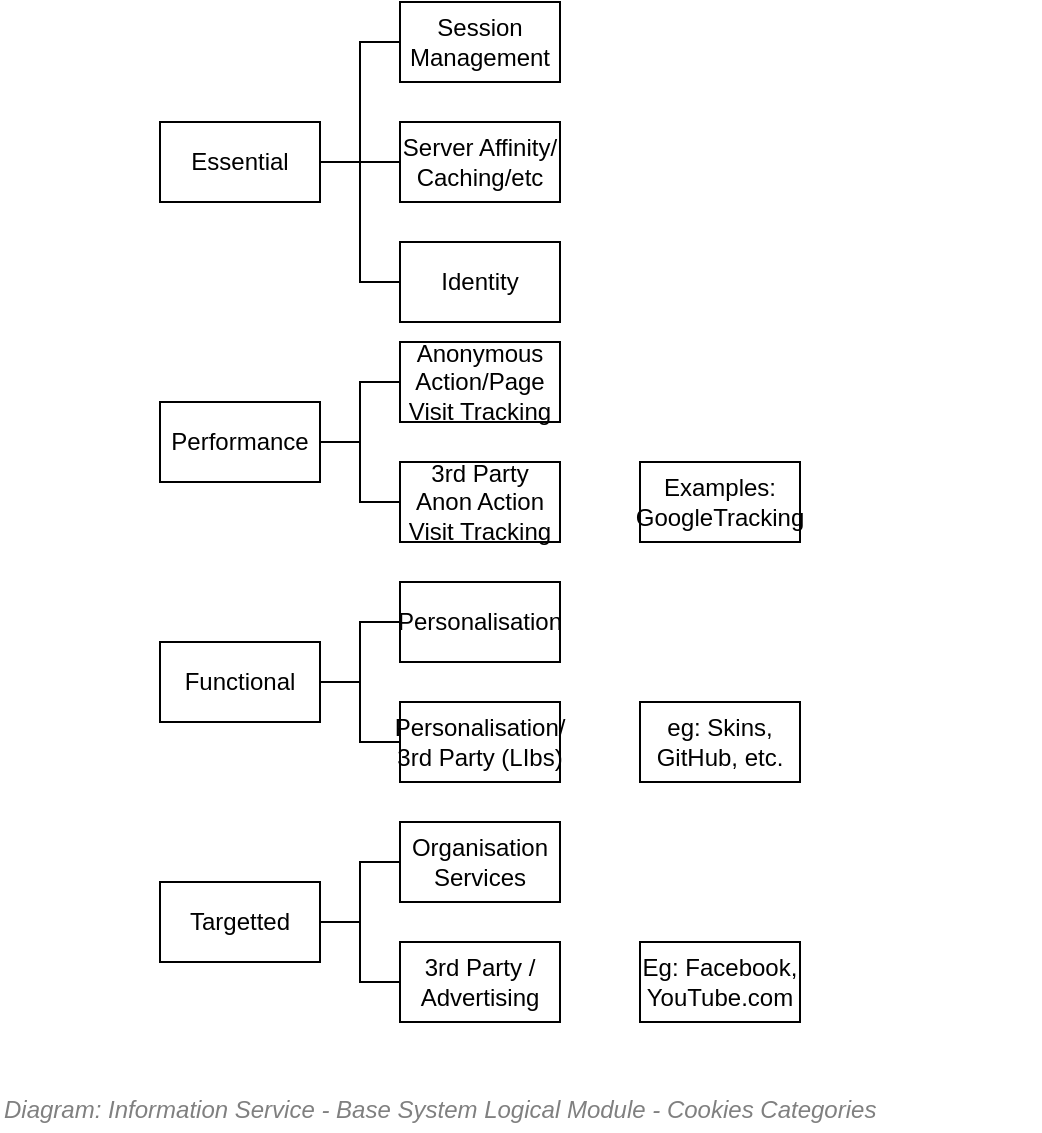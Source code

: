 <mxfile compressed="false" version="17.5.0" type="google">
  <diagram id="IcjpVXFs3HGyxE41HzYu" name="Security/Privacy/Tracking/Cookie/Types">
    <mxGraphModel grid="1" page="1" gridSize="10" guides="1" tooltips="1" connect="1" arrows="1" fold="1" pageScale="1" pageWidth="827" pageHeight="1169" math="0" shadow="0">
      <root>
        <mxCell id="jFrVB1kz9qwxGmcIXQl2-0" />
        <mxCell id="jFrVB1kz9qwxGmcIXQl2-1" parent="jFrVB1kz9qwxGmcIXQl2-0" />
        <mxCell id="jFrVB1kz9qwxGmcIXQl2-23" style="edgeStyle=orthogonalEdgeStyle;rounded=0;orthogonalLoop=1;jettySize=auto;html=1;entryX=0;entryY=0.5;entryDx=0;entryDy=0;endArrow=none;endFill=0;" edge="1" parent="jFrVB1kz9qwxGmcIXQl2-1" source="jFrVB1kz9qwxGmcIXQl2-2" target="jFrVB1kz9qwxGmcIXQl2-3">
          <mxGeometry relative="1" as="geometry" />
        </mxCell>
        <mxCell id="jFrVB1kz9qwxGmcIXQl2-25" style="edgeStyle=orthogonalEdgeStyle;rounded=0;orthogonalLoop=1;jettySize=auto;html=1;entryX=0;entryY=0.5;entryDx=0;entryDy=0;endArrow=none;endFill=0;" edge="1" parent="jFrVB1kz9qwxGmcIXQl2-1" source="jFrVB1kz9qwxGmcIXQl2-2" target="jFrVB1kz9qwxGmcIXQl2-24">
          <mxGeometry relative="1" as="geometry" />
        </mxCell>
        <mxCell id="jFrVB1kz9qwxGmcIXQl2-27" style="edgeStyle=orthogonalEdgeStyle;rounded=0;orthogonalLoop=1;jettySize=auto;html=1;entryX=0;entryY=0.5;entryDx=0;entryDy=0;endArrow=none;endFill=0;" edge="1" parent="jFrVB1kz9qwxGmcIXQl2-1" source="jFrVB1kz9qwxGmcIXQl2-2" target="jFrVB1kz9qwxGmcIXQl2-26">
          <mxGeometry relative="1" as="geometry" />
        </mxCell>
        <mxCell id="jFrVB1kz9qwxGmcIXQl2-2" value="Essential" style="rounded=0;whiteSpace=wrap;html=1;" vertex="1" parent="jFrVB1kz9qwxGmcIXQl2-1">
          <mxGeometry x="200" y="260" width="80" height="40" as="geometry" />
        </mxCell>
        <mxCell id="jFrVB1kz9qwxGmcIXQl2-3" value="Session Management" style="rounded=0;whiteSpace=wrap;html=1;" vertex="1" parent="jFrVB1kz9qwxGmcIXQl2-1">
          <mxGeometry x="320" y="200" width="80" height="40" as="geometry" />
        </mxCell>
        <mxCell id="jFrVB1kz9qwxGmcIXQl2-19" style="edgeStyle=orthogonalEdgeStyle;rounded=0;orthogonalLoop=1;jettySize=auto;html=1;entryX=0;entryY=0.5;entryDx=0;entryDy=0;endArrow=none;endFill=0;" edge="1" parent="jFrVB1kz9qwxGmcIXQl2-1" source="jFrVB1kz9qwxGmcIXQl2-4" target="jFrVB1kz9qwxGmcIXQl2-5">
          <mxGeometry relative="1" as="geometry" />
        </mxCell>
        <mxCell id="jFrVB1kz9qwxGmcIXQl2-20" style="edgeStyle=orthogonalEdgeStyle;rounded=0;orthogonalLoop=1;jettySize=auto;html=1;entryX=0;entryY=0.5;entryDx=0;entryDy=0;endArrow=none;endFill=0;" edge="1" parent="jFrVB1kz9qwxGmcIXQl2-1" source="jFrVB1kz9qwxGmcIXQl2-4" target="jFrVB1kz9qwxGmcIXQl2-6">
          <mxGeometry relative="1" as="geometry" />
        </mxCell>
        <mxCell id="jFrVB1kz9qwxGmcIXQl2-4" value="Targetted" style="rounded=0;whiteSpace=wrap;html=1;" vertex="1" parent="jFrVB1kz9qwxGmcIXQl2-1">
          <mxGeometry x="200" y="640" width="80" height="40" as="geometry" />
        </mxCell>
        <mxCell id="jFrVB1kz9qwxGmcIXQl2-5" value="Organisation Services" style="rounded=0;whiteSpace=wrap;html=1;" vertex="1" parent="jFrVB1kz9qwxGmcIXQl2-1">
          <mxGeometry x="320" y="610" width="80" height="40" as="geometry" />
        </mxCell>
        <mxCell id="jFrVB1kz9qwxGmcIXQl2-6" value="3rd Party / Advertising" style="rounded=0;whiteSpace=wrap;html=1;" vertex="1" parent="jFrVB1kz9qwxGmcIXQl2-1">
          <mxGeometry x="320" y="670" width="80" height="40" as="geometry" />
        </mxCell>
        <mxCell id="jFrVB1kz9qwxGmcIXQl2-21" style="edgeStyle=orthogonalEdgeStyle;rounded=0;orthogonalLoop=1;jettySize=auto;html=1;entryX=0;entryY=0.5;entryDx=0;entryDy=0;endArrow=none;endFill=0;" edge="1" parent="jFrVB1kz9qwxGmcIXQl2-1" source="jFrVB1kz9qwxGmcIXQl2-7" target="jFrVB1kz9qwxGmcIXQl2-14">
          <mxGeometry relative="1" as="geometry" />
        </mxCell>
        <mxCell id="jFrVB1kz9qwxGmcIXQl2-22" style="edgeStyle=orthogonalEdgeStyle;rounded=0;orthogonalLoop=1;jettySize=auto;html=1;entryX=0;entryY=0.5;entryDx=0;entryDy=0;endArrow=none;endFill=0;" edge="1" parent="jFrVB1kz9qwxGmcIXQl2-1" source="jFrVB1kz9qwxGmcIXQl2-7" target="jFrVB1kz9qwxGmcIXQl2-8">
          <mxGeometry relative="1" as="geometry" />
        </mxCell>
        <mxCell id="jFrVB1kz9qwxGmcIXQl2-7" value="Performance" style="rounded=0;whiteSpace=wrap;html=1;" vertex="1" parent="jFrVB1kz9qwxGmcIXQl2-1">
          <mxGeometry x="200" y="400" width="80" height="40" as="geometry" />
        </mxCell>
        <mxCell id="jFrVB1kz9qwxGmcIXQl2-8" value="Anonymous Action/Page Visit Tracking" style="rounded=0;whiteSpace=wrap;html=1;" vertex="1" parent="jFrVB1kz9qwxGmcIXQl2-1">
          <mxGeometry x="320" y="370" width="80" height="40" as="geometry" />
        </mxCell>
        <mxCell id="jFrVB1kz9qwxGmcIXQl2-17" style="edgeStyle=orthogonalEdgeStyle;rounded=0;orthogonalLoop=1;jettySize=auto;html=1;entryX=0;entryY=0.5;entryDx=0;entryDy=0;endArrow=none;endFill=0;" edge="1" parent="jFrVB1kz9qwxGmcIXQl2-1" source="jFrVB1kz9qwxGmcIXQl2-10" target="jFrVB1kz9qwxGmcIXQl2-11">
          <mxGeometry relative="1" as="geometry" />
        </mxCell>
        <mxCell id="jFrVB1kz9qwxGmcIXQl2-18" style="edgeStyle=orthogonalEdgeStyle;rounded=0;orthogonalLoop=1;jettySize=auto;html=1;endArrow=none;endFill=0;" edge="1" parent="jFrVB1kz9qwxGmcIXQl2-1" source="jFrVB1kz9qwxGmcIXQl2-10" target="jFrVB1kz9qwxGmcIXQl2-12">
          <mxGeometry relative="1" as="geometry" />
        </mxCell>
        <mxCell id="jFrVB1kz9qwxGmcIXQl2-10" value="Functional" style="rounded=0;whiteSpace=wrap;html=1;" vertex="1" parent="jFrVB1kz9qwxGmcIXQl2-1">
          <mxGeometry x="200" y="520" width="80" height="40" as="geometry" />
        </mxCell>
        <mxCell id="jFrVB1kz9qwxGmcIXQl2-11" value="Personalisation" style="rounded=0;whiteSpace=wrap;html=1;" vertex="1" parent="jFrVB1kz9qwxGmcIXQl2-1">
          <mxGeometry x="320" y="490" width="80" height="40" as="geometry" />
        </mxCell>
        <mxCell id="jFrVB1kz9qwxGmcIXQl2-12" value="Personalisation/ 3rd Party (LIbs)" style="rounded=0;whiteSpace=wrap;html=1;" vertex="1" parent="jFrVB1kz9qwxGmcIXQl2-1">
          <mxGeometry x="320" y="550" width="80" height="40" as="geometry" />
        </mxCell>
        <mxCell id="jFrVB1kz9qwxGmcIXQl2-13" value="Examples: GoogleTracking" style="rounded=0;whiteSpace=wrap;html=1;" vertex="1" parent="jFrVB1kz9qwxGmcIXQl2-1">
          <mxGeometry x="440" y="430" width="80" height="40" as="geometry" />
        </mxCell>
        <mxCell id="jFrVB1kz9qwxGmcIXQl2-14" value="3rd Party Anon Action Visit Tracking" style="rounded=0;whiteSpace=wrap;html=1;" vertex="1" parent="jFrVB1kz9qwxGmcIXQl2-1">
          <mxGeometry x="320" y="430" width="80" height="40" as="geometry" />
        </mxCell>
        <mxCell id="jFrVB1kz9qwxGmcIXQl2-15" value="Eg: Facebook, YouTube.com" style="rounded=0;whiteSpace=wrap;html=1;" vertex="1" parent="jFrVB1kz9qwxGmcIXQl2-1">
          <mxGeometry x="440" y="670" width="80" height="40" as="geometry" />
        </mxCell>
        <mxCell id="jFrVB1kz9qwxGmcIXQl2-16" value="eg: Skins, GitHub, etc." style="rounded=0;whiteSpace=wrap;html=1;" vertex="1" parent="jFrVB1kz9qwxGmcIXQl2-1">
          <mxGeometry x="440" y="550" width="80" height="40" as="geometry" />
        </mxCell>
        <mxCell id="jFrVB1kz9qwxGmcIXQl2-24" value="Server Affinity/&lt;br&gt;Caching/etc" style="rounded=0;whiteSpace=wrap;html=1;" vertex="1" parent="jFrVB1kz9qwxGmcIXQl2-1">
          <mxGeometry x="320" y="260" width="80" height="40" as="geometry" />
        </mxCell>
        <mxCell id="jFrVB1kz9qwxGmcIXQl2-26" value="Identity" style="rounded=0;whiteSpace=wrap;html=1;" vertex="1" parent="jFrVB1kz9qwxGmcIXQl2-1">
          <mxGeometry x="320" y="320" width="80" height="40" as="geometry" />
        </mxCell>
        <mxCell id="qhimGiBGeOhdozhbgnG7-0" value="&lt;font style=&quot;font-size: 12px&quot;&gt;&lt;span style=&quot;font-size: 12px&quot;&gt;Diagram: Information Service - Base System Logical Module -&amp;nbsp;&lt;/span&gt;Cookies Categories&lt;/font&gt;" style="text;strokeColor=none;fillColor=none;html=1;fontSize=24;fontStyle=2;verticalAlign=middle;align=left;shadow=0;glass=0;comic=0;opacity=30;fontColor=#808080;" vertex="1" parent="jFrVB1kz9qwxGmcIXQl2-1">
          <mxGeometry x="120" y="740" width="520" height="20" as="geometry" />
        </mxCell>
      </root>
    </mxGraphModel>
  </diagram>
</mxfile>
